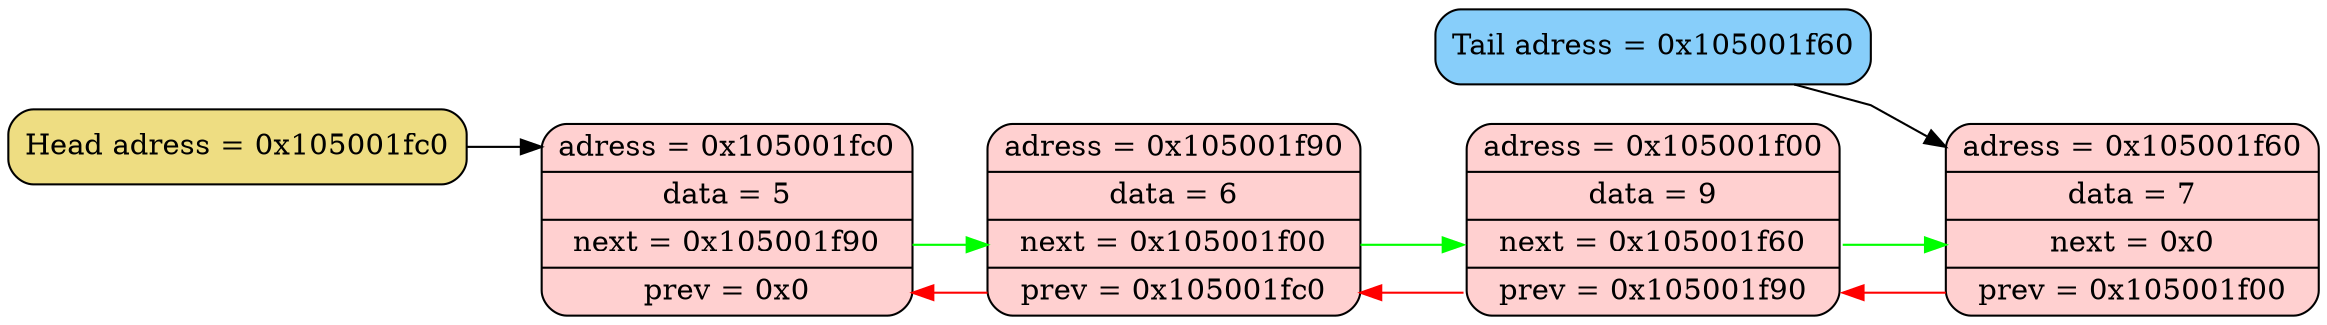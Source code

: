 digraph G {
  rankdir = LR;
  splines = polyline;
  node[fontsize=14];
  edge[color="black",fontcolor="blue",fontsize=12];
  node1[shape = Mrecord, style = filled,label = " <index> adress = 0x105001fc0 | data = 5 | <next_idx> next = 0x105001f90 | <prev_idx> prev = 0x0",fillcolor = "#FFD0D0"];
  node2[shape = Mrecord, style = filled,label = " <index> adress = 0x105001f90 | data = 6 | <next_idx> next = 0x105001f00 | <prev_idx> prev = 0x105001fc0",fillcolor = "#FFD0D0"];
  node3[shape = Mrecord, style = filled,label = " <index> adress = 0x105001f00 | data = 9 | <next_idx> next = 0x105001f60 | <prev_idx> prev = 0x105001f90",fillcolor = "#FFD0D0"];
  node4[shape = Mrecord, style = filled,label = " <index> adress = 0x105001f60 | data = 7 | <next_idx> next = 0x0 | <prev_idx> prev = 0x105001f00",fillcolor = "#FFD0D0"];
  node2 : <next_idx> -> node3 : <next_idx> [color="green"];
  node2 : <prev_idx> -> node1 : <prev_idx> [color="red"];
  node3 : <next_idx> -> node4 : <next_idx> [color="green"];
  node3 : <prev_idx> -> node2 : <prev_idx> [color="red"];
  node1 : <next_idx> -> node2 : <next_idx> [color="green"];
  node4 : <prev_idx> -> node3 : <prev_idx> [color="red"];
  head[shape = Mrecord, style = filled, fillcolor = lightgoldenrod, label = " Head adress = 0x105001fc0 "];
  head -> node1 : <index> ;
  tail[shape = Mrecord, style = filled, fillcolor = lightskyblue, label = " Tail adress = 0x105001f60 "];
  tail -> node4 : <index> ;
}